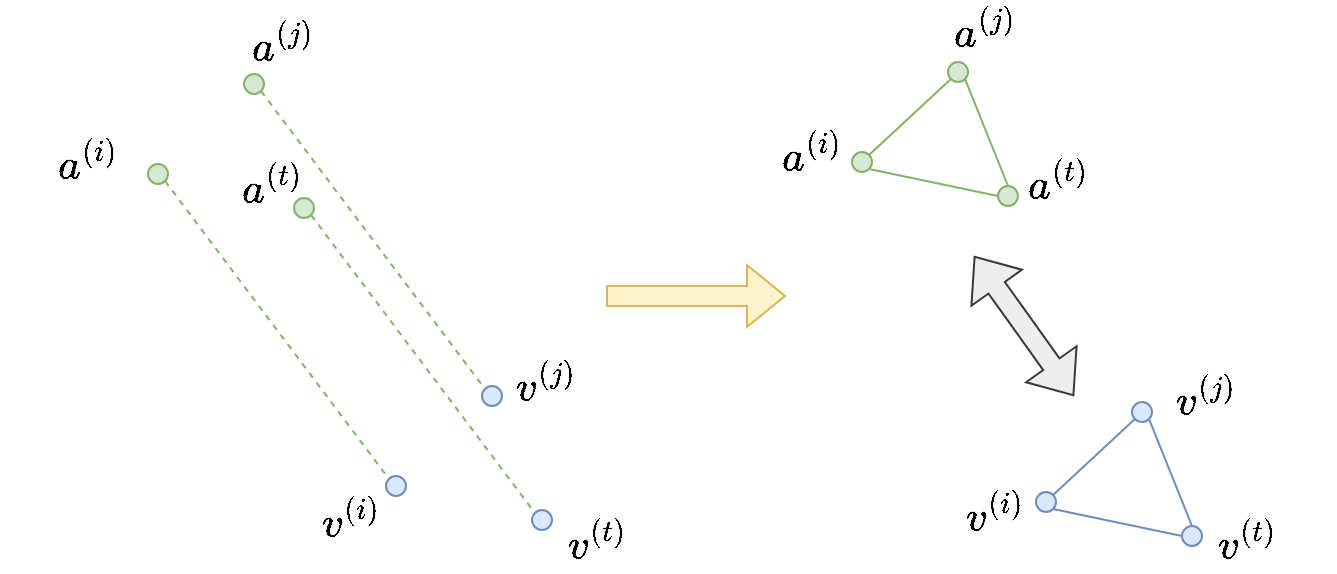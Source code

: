 <mxfile version="26.1.1">
  <diagram name="第 1 页" id="I0GLC26YVuescxGaX0lj">
    <mxGraphModel dx="1313" dy="653" grid="1" gridSize="10" guides="1" tooltips="1" connect="1" arrows="1" fold="1" page="1" pageScale="1" pageWidth="827" pageHeight="1169" math="1" shadow="0">
      <root>
        <mxCell id="0" />
        <mxCell id="1" parent="0" />
        <mxCell id="a7GsTmVICvS_tQ7Tseqa-38" style="rounded=0;orthogonalLoop=1;jettySize=auto;html=1;exitX=1;exitY=0;exitDx=0;exitDy=0;entryX=0;entryY=1;entryDx=0;entryDy=0;endArrow=none;startFill=0;fillColor=#dae8fc;strokeColor=#6c8ebf;" edge="1" parent="1" source="a7GsTmVICvS_tQ7Tseqa-39" target="a7GsTmVICvS_tQ7Tseqa-41">
          <mxGeometry relative="1" as="geometry" />
        </mxCell>
        <mxCell id="a7GsTmVICvS_tQ7Tseqa-39" value="" style="ellipse;whiteSpace=wrap;html=1;aspect=fixed;fillColor=#dae8fc;strokeColor=#6c8ebf;" vertex="1" parent="1">
          <mxGeometry x="595" y="388" width="10" height="10" as="geometry" />
        </mxCell>
        <mxCell id="a7GsTmVICvS_tQ7Tseqa-40" style="rounded=0;orthogonalLoop=1;jettySize=auto;html=1;exitX=1;exitY=1;exitDx=0;exitDy=0;entryX=0.5;entryY=0;entryDx=0;entryDy=0;endArrow=none;startFill=0;fillColor=#dae8fc;strokeColor=#6c8ebf;" edge="1" parent="1" source="a7GsTmVICvS_tQ7Tseqa-41" target="a7GsTmVICvS_tQ7Tseqa-43">
          <mxGeometry relative="1" as="geometry" />
        </mxCell>
        <mxCell id="a7GsTmVICvS_tQ7Tseqa-41" value="" style="ellipse;whiteSpace=wrap;html=1;aspect=fixed;fillColor=#dae8fc;strokeColor=#6c8ebf;" vertex="1" parent="1">
          <mxGeometry x="643" y="343" width="10" height="10" as="geometry" />
        </mxCell>
        <mxCell id="a7GsTmVICvS_tQ7Tseqa-42" style="rounded=0;orthogonalLoop=1;jettySize=auto;html=1;exitX=0;exitY=0.5;exitDx=0;exitDy=0;entryX=1;entryY=1;entryDx=0;entryDy=0;endArrow=none;startFill=0;fillColor=#dae8fc;strokeColor=#6c8ebf;" edge="1" parent="1" source="a7GsTmVICvS_tQ7Tseqa-43" target="a7GsTmVICvS_tQ7Tseqa-39">
          <mxGeometry relative="1" as="geometry" />
        </mxCell>
        <mxCell id="a7GsTmVICvS_tQ7Tseqa-43" value="" style="ellipse;whiteSpace=wrap;html=1;aspect=fixed;fillColor=#dae8fc;strokeColor=#6c8ebf;" vertex="1" parent="1">
          <mxGeometry x="668" y="405" width="10" height="10" as="geometry" />
        </mxCell>
        <mxCell id="a7GsTmVICvS_tQ7Tseqa-44" style="rounded=0;orthogonalLoop=1;jettySize=auto;html=1;exitX=1;exitY=0;exitDx=0;exitDy=0;entryX=0;entryY=1;entryDx=0;entryDy=0;endArrow=none;startFill=0;fillColor=#d5e8d4;strokeColor=#82b366;" edge="1" parent="1" source="a7GsTmVICvS_tQ7Tseqa-45" target="a7GsTmVICvS_tQ7Tseqa-47">
          <mxGeometry relative="1" as="geometry" />
        </mxCell>
        <mxCell id="a7GsTmVICvS_tQ7Tseqa-45" value="" style="ellipse;whiteSpace=wrap;html=1;aspect=fixed;fillColor=#d5e8d4;strokeColor=#82b366;" vertex="1" parent="1">
          <mxGeometry x="503" y="218" width="10" height="10" as="geometry" />
        </mxCell>
        <mxCell id="a7GsTmVICvS_tQ7Tseqa-46" style="rounded=0;orthogonalLoop=1;jettySize=auto;html=1;exitX=1;exitY=1;exitDx=0;exitDy=0;entryX=0.5;entryY=0;entryDx=0;entryDy=0;endArrow=none;startFill=0;fillColor=#d5e8d4;strokeColor=#82b366;" edge="1" parent="1" source="a7GsTmVICvS_tQ7Tseqa-47" target="a7GsTmVICvS_tQ7Tseqa-49">
          <mxGeometry relative="1" as="geometry" />
        </mxCell>
        <mxCell id="a7GsTmVICvS_tQ7Tseqa-47" value="" style="ellipse;whiteSpace=wrap;html=1;aspect=fixed;fillColor=#d5e8d4;strokeColor=#82b366;" vertex="1" parent="1">
          <mxGeometry x="551" y="173" width="10" height="10" as="geometry" />
        </mxCell>
        <mxCell id="a7GsTmVICvS_tQ7Tseqa-48" style="rounded=0;orthogonalLoop=1;jettySize=auto;html=1;exitX=0;exitY=0.5;exitDx=0;exitDy=0;entryX=1;entryY=1;entryDx=0;entryDy=0;endArrow=none;startFill=0;fillColor=#d5e8d4;strokeColor=#82b366;" edge="1" parent="1" source="a7GsTmVICvS_tQ7Tseqa-49" target="a7GsTmVICvS_tQ7Tseqa-45">
          <mxGeometry relative="1" as="geometry" />
        </mxCell>
        <mxCell id="a7GsTmVICvS_tQ7Tseqa-49" value="" style="ellipse;whiteSpace=wrap;html=1;aspect=fixed;fillColor=#d5e8d4;strokeColor=#82b366;" vertex="1" parent="1">
          <mxGeometry x="576" y="235" width="10" height="10" as="geometry" />
        </mxCell>
        <mxCell id="a7GsTmVICvS_tQ7Tseqa-58" style="rounded=0;orthogonalLoop=1;jettySize=auto;html=1;exitX=1;exitY=1;exitDx=0;exitDy=0;entryX=0;entryY=0;entryDx=0;entryDy=0;dashed=1;endArrow=none;startFill=0;fillColor=#d5e8d4;strokeColor=#82b366;" edge="1" parent="1" source="a7GsTmVICvS_tQ7Tseqa-50" target="a7GsTmVICvS_tQ7Tseqa-53">
          <mxGeometry relative="1" as="geometry" />
        </mxCell>
        <mxCell id="a7GsTmVICvS_tQ7Tseqa-50" value="" style="ellipse;whiteSpace=wrap;html=1;aspect=fixed;fillColor=#d5e8d4;strokeColor=#82b366;" vertex="1" parent="1">
          <mxGeometry x="151" y="224" width="10" height="10" as="geometry" />
        </mxCell>
        <mxCell id="a7GsTmVICvS_tQ7Tseqa-56" style="rounded=0;orthogonalLoop=1;jettySize=auto;html=1;exitX=1;exitY=1;exitDx=0;exitDy=0;entryX=0;entryY=0;entryDx=0;entryDy=0;endArrow=none;startFill=0;fillColor=#d5e8d4;strokeColor=#82b366;dashed=1;" edge="1" parent="1" source="a7GsTmVICvS_tQ7Tseqa-51" target="a7GsTmVICvS_tQ7Tseqa-54">
          <mxGeometry relative="1" as="geometry" />
        </mxCell>
        <mxCell id="a7GsTmVICvS_tQ7Tseqa-51" value="" style="ellipse;whiteSpace=wrap;html=1;aspect=fixed;fillColor=#d5e8d4;strokeColor=#82b366;" vertex="1" parent="1">
          <mxGeometry x="199" y="179" width="10" height="10" as="geometry" />
        </mxCell>
        <mxCell id="a7GsTmVICvS_tQ7Tseqa-57" style="rounded=0;orthogonalLoop=1;jettySize=auto;html=1;exitX=1;exitY=1;exitDx=0;exitDy=0;entryX=0;entryY=0;entryDx=0;entryDy=0;dashed=1;endArrow=none;startFill=0;fillColor=#d5e8d4;strokeColor=#82b366;" edge="1" parent="1" source="a7GsTmVICvS_tQ7Tseqa-52" target="a7GsTmVICvS_tQ7Tseqa-55">
          <mxGeometry relative="1" as="geometry" />
        </mxCell>
        <mxCell id="a7GsTmVICvS_tQ7Tseqa-52" value="" style="ellipse;whiteSpace=wrap;html=1;aspect=fixed;fillColor=#d5e8d4;strokeColor=#82b366;" vertex="1" parent="1">
          <mxGeometry x="224" y="241" width="10" height="10" as="geometry" />
        </mxCell>
        <mxCell id="a7GsTmVICvS_tQ7Tseqa-53" value="" style="ellipse;whiteSpace=wrap;html=1;aspect=fixed;fillColor=#dae8fc;strokeColor=#6c8ebf;" vertex="1" parent="1">
          <mxGeometry x="270" y="380" width="10" height="10" as="geometry" />
        </mxCell>
        <mxCell id="a7GsTmVICvS_tQ7Tseqa-54" value="" style="ellipse;whiteSpace=wrap;html=1;aspect=fixed;fillColor=#dae8fc;strokeColor=#6c8ebf;" vertex="1" parent="1">
          <mxGeometry x="318" y="335" width="10" height="10" as="geometry" />
        </mxCell>
        <mxCell id="a7GsTmVICvS_tQ7Tseqa-55" value="" style="ellipse;whiteSpace=wrap;html=1;aspect=fixed;fillColor=#dae8fc;strokeColor=#6c8ebf;" vertex="1" parent="1">
          <mxGeometry x="343" y="397" width="10" height="10" as="geometry" />
        </mxCell>
        <mxCell id="a7GsTmVICvS_tQ7Tseqa-61" value="&lt;font style=&quot;font-size: 18px;&quot;&gt;$$a^{(j)}$$&lt;/font&gt;" style="text;strokeColor=none;align=center;fillColor=none;html=1;verticalAlign=middle;whiteSpace=wrap;rounded=0;" vertex="1" parent="1">
          <mxGeometry x="189" y="149" width="60" height="30" as="geometry" />
        </mxCell>
        <mxCell id="a7GsTmVICvS_tQ7Tseqa-62" value="&lt;font style=&quot;font-size: 18px;&quot;&gt;$$a^{(t)}$$&lt;/font&gt;" style="text;strokeColor=none;align=center;fillColor=none;html=1;verticalAlign=middle;whiteSpace=wrap;rounded=0;" vertex="1" parent="1">
          <mxGeometry x="183" y="220" width="60" height="30" as="geometry" />
        </mxCell>
        <mxCell id="a7GsTmVICvS_tQ7Tseqa-63" value="&lt;font style=&quot;font-size: 18px;&quot;&gt;$$v^{(j)}$$&lt;/font&gt;" style="text;strokeColor=none;align=center;fillColor=none;html=1;verticalAlign=middle;whiteSpace=wrap;rounded=0;" vertex="1" parent="1">
          <mxGeometry x="320" y="319" width="60" height="30" as="geometry" />
        </mxCell>
        <mxCell id="a7GsTmVICvS_tQ7Tseqa-64" value="&lt;font style=&quot;font-size: 18px;&quot;&gt;$$v^{(i)}$$&lt;/font&gt;" style="text;strokeColor=none;align=center;fillColor=none;html=1;verticalAlign=middle;whiteSpace=wrap;rounded=0;" vertex="1" parent="1">
          <mxGeometry x="223" y="387" width="60" height="30" as="geometry" />
        </mxCell>
        <mxCell id="a7GsTmVICvS_tQ7Tseqa-65" value="&lt;font style=&quot;font-size: 18px;&quot;&gt;$$v^{(t)}$$&lt;/font&gt;" style="text;strokeColor=none;align=center;fillColor=none;html=1;verticalAlign=middle;whiteSpace=wrap;rounded=0;" vertex="1" parent="1">
          <mxGeometry x="346" y="398" width="60" height="30" as="geometry" />
        </mxCell>
        <mxCell id="a7GsTmVICvS_tQ7Tseqa-66" value="&lt;font style=&quot;font-size: 18px;&quot;&gt;$$a^{(j)}$$&lt;/font&gt;" style="text;strokeColor=none;align=center;fillColor=none;html=1;verticalAlign=middle;whiteSpace=wrap;rounded=0;" vertex="1" parent="1">
          <mxGeometry x="540" y="142" width="60" height="30" as="geometry" />
        </mxCell>
        <mxCell id="a7GsTmVICvS_tQ7Tseqa-68" value="&lt;font style=&quot;font-size: 18px;&quot;&gt;$$a^{(t)}$$&lt;/font&gt;" style="text;strokeColor=none;align=center;fillColor=none;html=1;verticalAlign=middle;whiteSpace=wrap;rounded=0;" vertex="1" parent="1">
          <mxGeometry x="576" y="218" width="60" height="30" as="geometry" />
        </mxCell>
        <mxCell id="a7GsTmVICvS_tQ7Tseqa-69" value="&lt;font style=&quot;font-size: 18px;&quot;&gt;$$v^{(j)}$$&lt;/font&gt;" style="text;strokeColor=none;align=center;fillColor=none;html=1;verticalAlign=middle;whiteSpace=wrap;rounded=0;" vertex="1" parent="1">
          <mxGeometry x="650" y="326" width="60" height="30" as="geometry" />
        </mxCell>
        <mxCell id="a7GsTmVICvS_tQ7Tseqa-70" value="&lt;font style=&quot;font-size: 18px;&quot;&gt;$$v^{(t)}$$&lt;/font&gt;" style="text;strokeColor=none;align=center;fillColor=none;html=1;verticalAlign=middle;whiteSpace=wrap;rounded=0;" vertex="1" parent="1">
          <mxGeometry x="671" y="398" width="60" height="30" as="geometry" />
        </mxCell>
        <mxCell id="a7GsTmVICvS_tQ7Tseqa-71" value="&lt;font style=&quot;font-size: 18px;&quot;&gt;$$v^{(i)}$$&lt;/font&gt;" style="text;strokeColor=none;align=center;fillColor=none;html=1;verticalAlign=middle;whiteSpace=wrap;rounded=0;" vertex="1" parent="1">
          <mxGeometry x="545" y="384" width="60" height="30" as="geometry" />
        </mxCell>
        <mxCell id="a7GsTmVICvS_tQ7Tseqa-74" value="" style="shape=flexArrow;endArrow=classic;startArrow=classic;html=1;rounded=0;fillColor=#eeeeee;strokeColor=#36393d;" edge="1" parent="1">
          <mxGeometry width="100" height="100" relative="1" as="geometry">
            <mxPoint x="564" y="270" as="sourcePoint" />
            <mxPoint x="614" y="340" as="targetPoint" />
          </mxGeometry>
        </mxCell>
        <mxCell id="a7GsTmVICvS_tQ7Tseqa-75" value="" style="shape=flexArrow;endArrow=classic;html=1;rounded=0;fillColor=#fff2cc;strokeColor=#d6b656;" edge="1" parent="1">
          <mxGeometry width="50" height="50" relative="1" as="geometry">
            <mxPoint x="380" y="290" as="sourcePoint" />
            <mxPoint x="470" y="290" as="targetPoint" />
          </mxGeometry>
        </mxCell>
        <mxCell id="a7GsTmVICvS_tQ7Tseqa-76" value="&lt;font style=&quot;font-size: 18px;&quot;&gt;$$a^{(i)}$$&lt;/font&gt;" style="text;strokeColor=none;align=center;fillColor=none;html=1;verticalAlign=middle;whiteSpace=wrap;rounded=0;" vertex="1" parent="1">
          <mxGeometry x="453" y="204" width="60" height="30" as="geometry" />
        </mxCell>
        <mxCell id="a7GsTmVICvS_tQ7Tseqa-77" value="&lt;font style=&quot;font-size: 18px;&quot;&gt;$$a^{(i)}$$&lt;/font&gt;" style="text;strokeColor=none;align=center;fillColor=none;html=1;verticalAlign=middle;whiteSpace=wrap;rounded=0;" vertex="1" parent="1">
          <mxGeometry x="91" y="208" width="60" height="30" as="geometry" />
        </mxCell>
      </root>
    </mxGraphModel>
  </diagram>
</mxfile>

